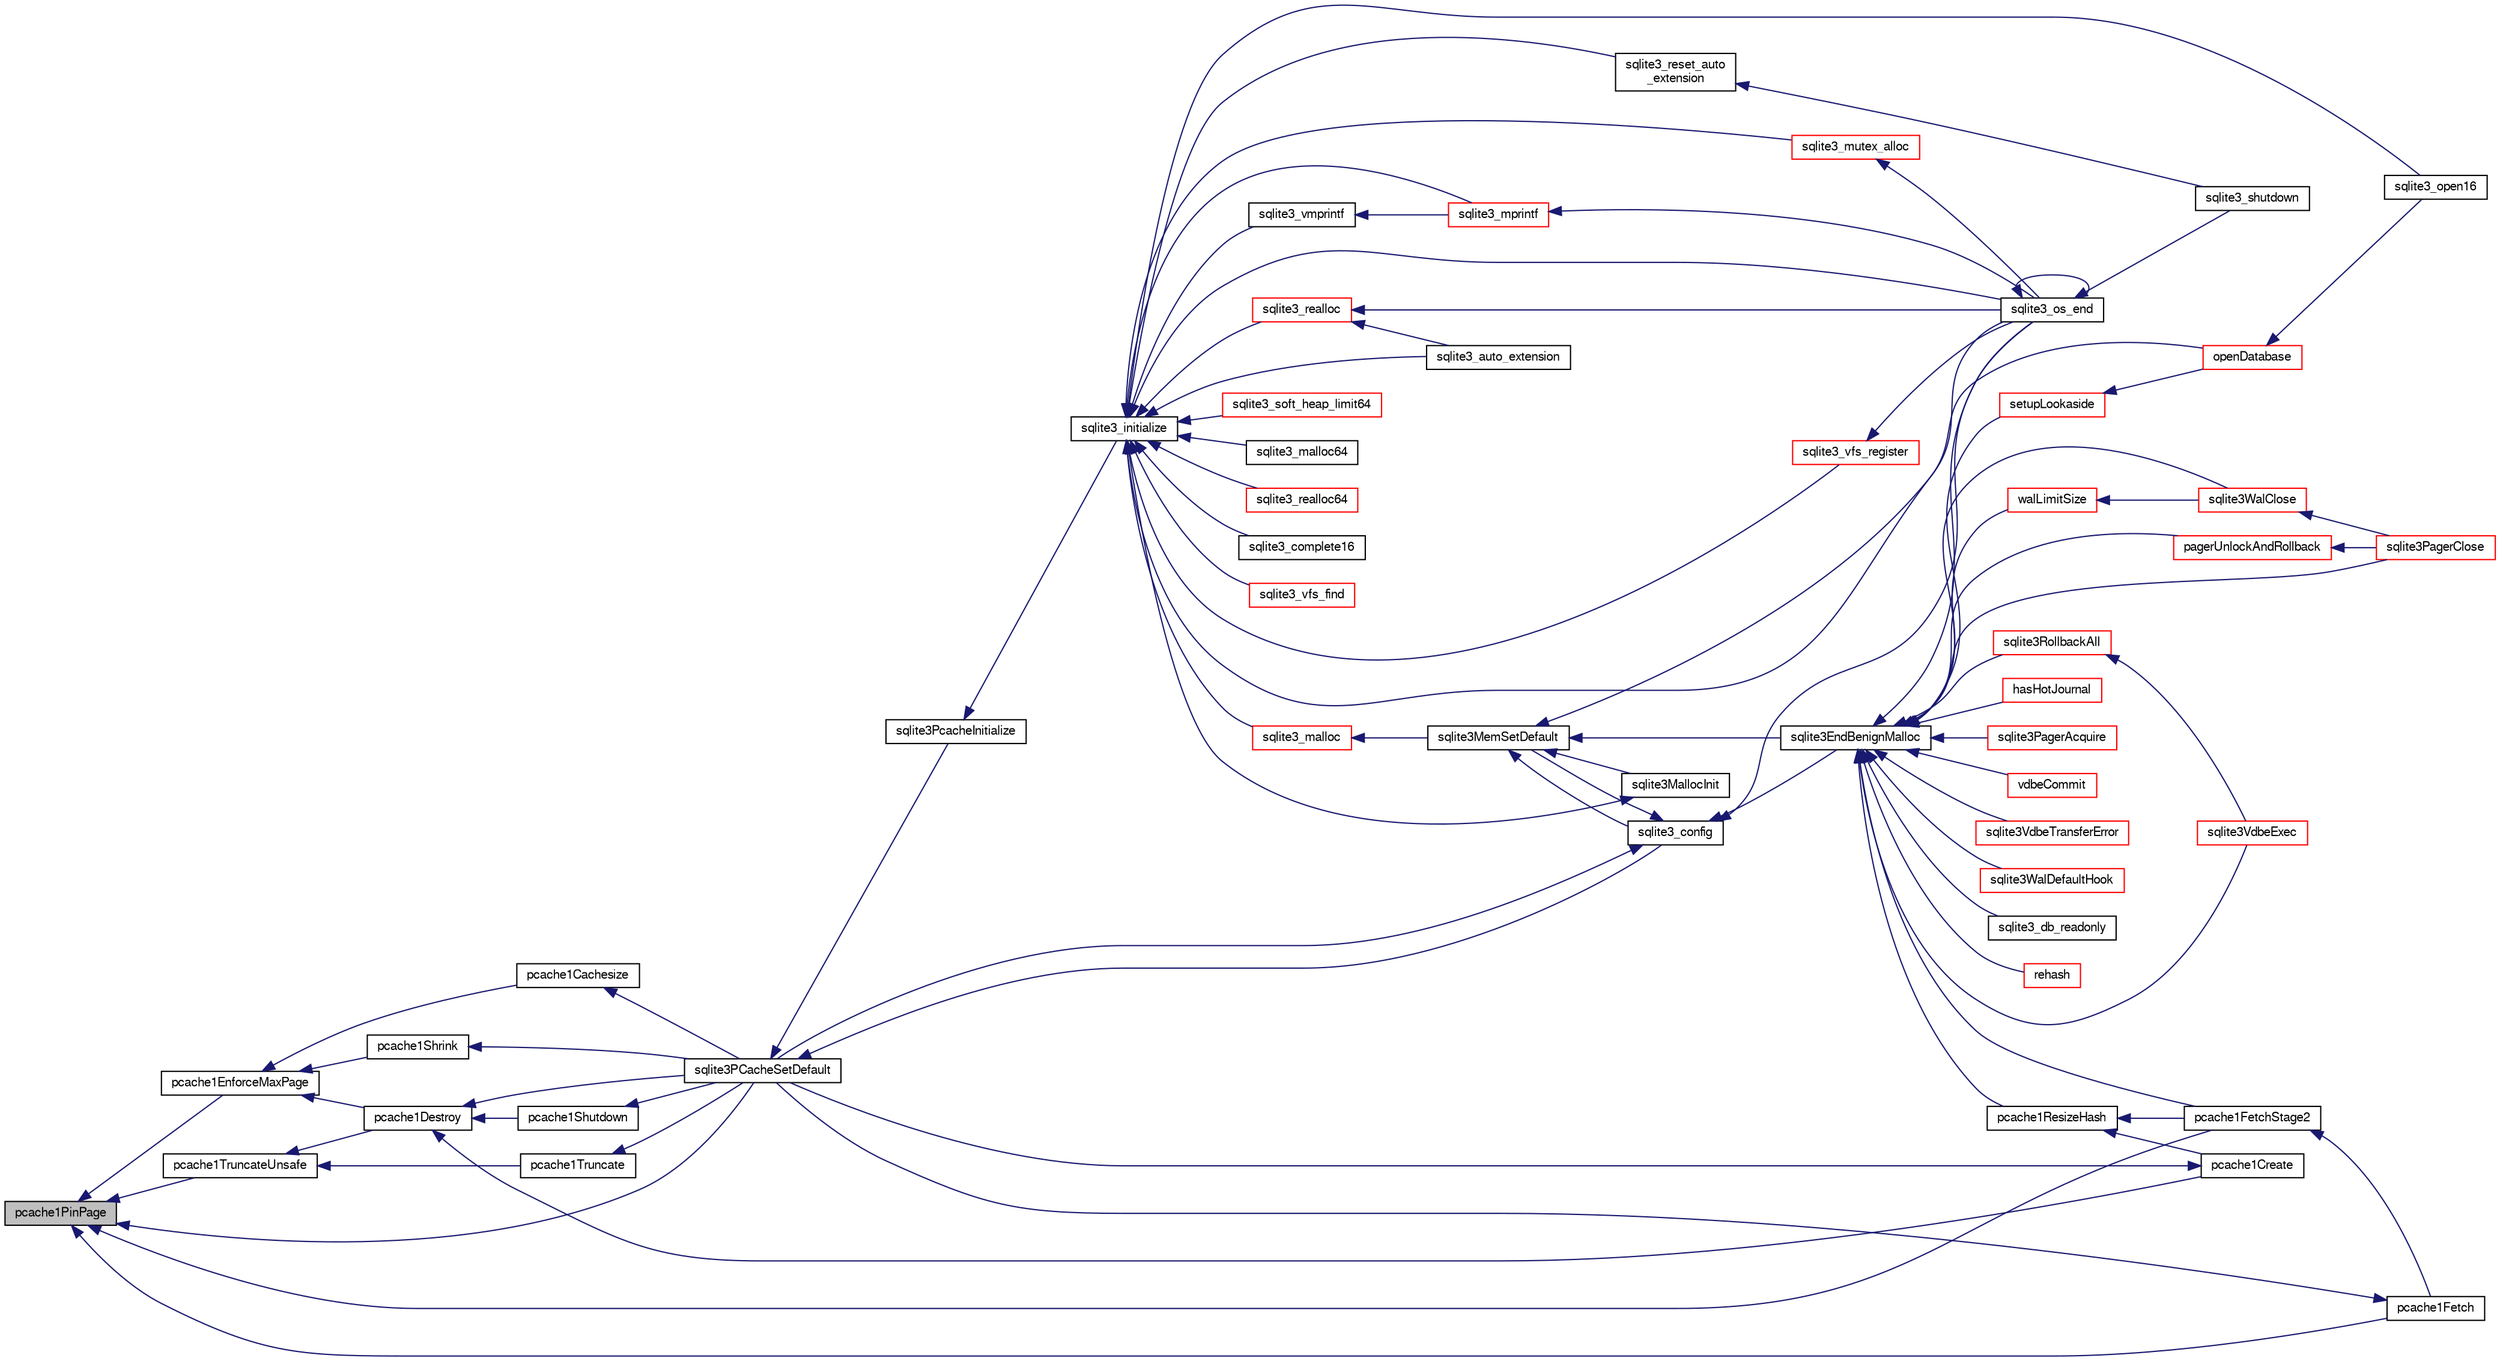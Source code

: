 digraph "pcache1PinPage"
{
  edge [fontname="FreeSans",fontsize="10",labelfontname="FreeSans",labelfontsize="10"];
  node [fontname="FreeSans",fontsize="10",shape=record];
  rankdir="LR";
  Node228306 [label="pcache1PinPage",height=0.2,width=0.4,color="black", fillcolor="grey75", style="filled", fontcolor="black"];
  Node228306 -> Node228307 [dir="back",color="midnightblue",fontsize="10",style="solid",fontname="FreeSans"];
  Node228307 [label="pcache1EnforceMaxPage",height=0.2,width=0.4,color="black", fillcolor="white", style="filled",URL="$sqlite3_8c.html#a984a14dae7f8f146ca82b94f587a1389"];
  Node228307 -> Node228308 [dir="back",color="midnightblue",fontsize="10",style="solid",fontname="FreeSans"];
  Node228308 [label="pcache1Cachesize",height=0.2,width=0.4,color="black", fillcolor="white", style="filled",URL="$sqlite3_8c.html#a071ef90a5e389826abcea7883ff2cd05"];
  Node228308 -> Node228309 [dir="back",color="midnightblue",fontsize="10",style="solid",fontname="FreeSans"];
  Node228309 [label="sqlite3PCacheSetDefault",height=0.2,width=0.4,color="black", fillcolor="white", style="filled",URL="$sqlite3_8c.html#a91974afe7709a742451438556ee0c70c"];
  Node228309 -> Node228310 [dir="back",color="midnightblue",fontsize="10",style="solid",fontname="FreeSans"];
  Node228310 [label="sqlite3PcacheInitialize",height=0.2,width=0.4,color="black", fillcolor="white", style="filled",URL="$sqlite3_8c.html#a2902c61ddc88bea002c4d69fe4052b1f"];
  Node228310 -> Node228311 [dir="back",color="midnightblue",fontsize="10",style="solid",fontname="FreeSans"];
  Node228311 [label="sqlite3_initialize",height=0.2,width=0.4,color="black", fillcolor="white", style="filled",URL="$sqlite3_8h.html#ab0c0ee2d5d4cf8b28e9572296a8861df"];
  Node228311 -> Node228312 [dir="back",color="midnightblue",fontsize="10",style="solid",fontname="FreeSans"];
  Node228312 [label="sqlite3_vfs_find",height=0.2,width=0.4,color="red", fillcolor="white", style="filled",URL="$sqlite3_8h.html#ac201a26de3dfa1d6deb8069eb8d95627"];
  Node228311 -> Node228722 [dir="back",color="midnightblue",fontsize="10",style="solid",fontname="FreeSans"];
  Node228722 [label="sqlite3_vfs_register",height=0.2,width=0.4,color="red", fillcolor="white", style="filled",URL="$sqlite3_8h.html#a7184b289ccd4c4c7200589137d88c4ae"];
  Node228722 -> Node228318 [dir="back",color="midnightblue",fontsize="10",style="solid",fontname="FreeSans"];
  Node228318 [label="sqlite3_os_end",height=0.2,width=0.4,color="black", fillcolor="white", style="filled",URL="$sqlite3_8h.html#a2288c95881ecca13d994e42b6a958906"];
  Node228318 -> Node228318 [dir="back",color="midnightblue",fontsize="10",style="solid",fontname="FreeSans"];
  Node228318 -> Node228319 [dir="back",color="midnightblue",fontsize="10",style="solid",fontname="FreeSans"];
  Node228319 [label="sqlite3_shutdown",height=0.2,width=0.4,color="black", fillcolor="white", style="filled",URL="$sqlite3_8h.html#aeaf9947fe863ba3d3aca061475e3af2e"];
  Node228311 -> Node228725 [dir="back",color="midnightblue",fontsize="10",style="solid",fontname="FreeSans"];
  Node228725 [label="sqlite3_mutex_alloc",height=0.2,width=0.4,color="red", fillcolor="white", style="filled",URL="$sqlite3_8h.html#aa3f89418cd18e99596435c958b29b650"];
  Node228725 -> Node228318 [dir="back",color="midnightblue",fontsize="10",style="solid",fontname="FreeSans"];
  Node228311 -> Node228729 [dir="back",color="midnightblue",fontsize="10",style="solid",fontname="FreeSans"];
  Node228729 [label="sqlite3_soft_heap_limit64",height=0.2,width=0.4,color="red", fillcolor="white", style="filled",URL="$sqlite3_8h.html#ab37b3a4d1652e3acb2c43d1252e6b852"];
  Node228311 -> Node228731 [dir="back",color="midnightblue",fontsize="10",style="solid",fontname="FreeSans"];
  Node228731 [label="sqlite3_malloc",height=0.2,width=0.4,color="red", fillcolor="white", style="filled",URL="$sqlite3_8h.html#a510e31845345737f17d86ce0b2328356"];
  Node228731 -> Node228732 [dir="back",color="midnightblue",fontsize="10",style="solid",fontname="FreeSans"];
  Node228732 [label="sqlite3MemSetDefault",height=0.2,width=0.4,color="black", fillcolor="white", style="filled",URL="$sqlite3_8c.html#a162fbfd727e92c5f8f72625b5ff62549"];
  Node228732 -> Node228733 [dir="back",color="midnightblue",fontsize="10",style="solid",fontname="FreeSans"];
  Node228733 [label="sqlite3EndBenignMalloc",height=0.2,width=0.4,color="black", fillcolor="white", style="filled",URL="$sqlite3_8c.html#a4582127cc64d483dc66c7acf9d8d8fbb"];
  Node228733 -> Node228734 [dir="back",color="midnightblue",fontsize="10",style="solid",fontname="FreeSans"];
  Node228734 [label="rehash",height=0.2,width=0.4,color="red", fillcolor="white", style="filled",URL="$sqlite3_8c.html#a4851529638f6c7af16239ee6e2dcc628"];
  Node228733 -> Node228318 [dir="back",color="midnightblue",fontsize="10",style="solid",fontname="FreeSans"];
  Node228733 -> Node228783 [dir="back",color="midnightblue",fontsize="10",style="solid",fontname="FreeSans"];
  Node228783 [label="pcache1ResizeHash",height=0.2,width=0.4,color="black", fillcolor="white", style="filled",URL="$sqlite3_8c.html#a7795922581c79a689c6e954dad69c037"];
  Node228783 -> Node228784 [dir="back",color="midnightblue",fontsize="10",style="solid",fontname="FreeSans"];
  Node228784 [label="pcache1Create",height=0.2,width=0.4,color="black", fillcolor="white", style="filled",URL="$sqlite3_8c.html#a44cfeb7ecaf2b6aa54934d3deaee8919"];
  Node228784 -> Node228309 [dir="back",color="midnightblue",fontsize="10",style="solid",fontname="FreeSans"];
  Node228783 -> Node228785 [dir="back",color="midnightblue",fontsize="10",style="solid",fontname="FreeSans"];
  Node228785 [label="pcache1FetchStage2",height=0.2,width=0.4,color="black", fillcolor="white", style="filled",URL="$sqlite3_8c.html#a30a4ee80ec88f9eb4ade1424d99585b5"];
  Node228785 -> Node228786 [dir="back",color="midnightblue",fontsize="10",style="solid",fontname="FreeSans"];
  Node228786 [label="pcache1Fetch",height=0.2,width=0.4,color="black", fillcolor="white", style="filled",URL="$sqlite3_8c.html#a745bc37e2a945b10e6b23a6fe6c35411"];
  Node228786 -> Node228309 [dir="back",color="midnightblue",fontsize="10",style="solid",fontname="FreeSans"];
  Node228733 -> Node228785 [dir="back",color="midnightblue",fontsize="10",style="solid",fontname="FreeSans"];
  Node228733 -> Node228667 [dir="back",color="midnightblue",fontsize="10",style="solid",fontname="FreeSans"];
  Node228667 [label="pagerUnlockAndRollback",height=0.2,width=0.4,color="red", fillcolor="white", style="filled",URL="$sqlite3_8c.html#a02d96b7bf62c3b13ba905d168914518c"];
  Node228667 -> Node228668 [dir="back",color="midnightblue",fontsize="10",style="solid",fontname="FreeSans"];
  Node228668 [label="sqlite3PagerClose",height=0.2,width=0.4,color="red", fillcolor="white", style="filled",URL="$sqlite3_8c.html#af94b1f96b60689fd09422cce2c85f53f"];
  Node228733 -> Node228668 [dir="back",color="midnightblue",fontsize="10",style="solid",fontname="FreeSans"];
  Node228733 -> Node228787 [dir="back",color="midnightblue",fontsize="10",style="solid",fontname="FreeSans"];
  Node228787 [label="hasHotJournal",height=0.2,width=0.4,color="red", fillcolor="white", style="filled",URL="$sqlite3_8c.html#a875dc699b7a0e8ab6ba19170e5096d5e"];
  Node228733 -> Node228670 [dir="back",color="midnightblue",fontsize="10",style="solid",fontname="FreeSans"];
  Node228670 [label="sqlite3PagerAcquire",height=0.2,width=0.4,color="red", fillcolor="white", style="filled",URL="$sqlite3_8c.html#a22a53daafd2bd778cda390312651f994"];
  Node228733 -> Node228788 [dir="back",color="midnightblue",fontsize="10",style="solid",fontname="FreeSans"];
  Node228788 [label="walLimitSize",height=0.2,width=0.4,color="red", fillcolor="white", style="filled",URL="$sqlite3_8c.html#a7d814227c8fb4a3441c42e9f2fdade3b"];
  Node228788 -> Node228789 [dir="back",color="midnightblue",fontsize="10",style="solid",fontname="FreeSans"];
  Node228789 [label="sqlite3WalClose",height=0.2,width=0.4,color="red", fillcolor="white", style="filled",URL="$sqlite3_8c.html#abfd7d36ec6ea41ecb2717dd4c6b0571e"];
  Node228789 -> Node228668 [dir="back",color="midnightblue",fontsize="10",style="solid",fontname="FreeSans"];
  Node228733 -> Node228789 [dir="back",color="midnightblue",fontsize="10",style="solid",fontname="FreeSans"];
  Node228733 -> Node228596 [dir="back",color="midnightblue",fontsize="10",style="solid",fontname="FreeSans"];
  Node228596 [label="vdbeCommit",height=0.2,width=0.4,color="red", fillcolor="white", style="filled",URL="$sqlite3_8c.html#a5d7f1e0625451b987728f600cfe1b92d"];
  Node228733 -> Node228791 [dir="back",color="midnightblue",fontsize="10",style="solid",fontname="FreeSans"];
  Node228791 [label="sqlite3VdbeTransferError",height=0.2,width=0.4,color="red", fillcolor="white", style="filled",URL="$sqlite3_8c.html#aaf4a567b51602bb6d7bb150e6c72de69"];
  Node228733 -> Node228327 [dir="back",color="midnightblue",fontsize="10",style="solid",fontname="FreeSans"];
  Node228327 [label="sqlite3VdbeExec",height=0.2,width=0.4,color="red", fillcolor="white", style="filled",URL="$sqlite3_8c.html#a8ce40a614bdc56719c4d642b1e4dfb21"];
  Node228733 -> Node228792 [dir="back",color="midnightblue",fontsize="10",style="solid",fontname="FreeSans"];
  Node228792 [label="setupLookaside",height=0.2,width=0.4,color="red", fillcolor="white", style="filled",URL="$sqlite3_8c.html#a83e30e8059c0e1a0537a569a91ce81e5"];
  Node228792 -> Node228562 [dir="back",color="midnightblue",fontsize="10",style="solid",fontname="FreeSans"];
  Node228562 [label="openDatabase",height=0.2,width=0.4,color="red", fillcolor="white", style="filled",URL="$sqlite3_8c.html#a6a9c3bc3a64234e863413f41db473758"];
  Node228562 -> Node228565 [dir="back",color="midnightblue",fontsize="10",style="solid",fontname="FreeSans"];
  Node228565 [label="sqlite3_open16",height=0.2,width=0.4,color="black", fillcolor="white", style="filled",URL="$sqlite3_8h.html#adbc401bb96713f32e553db32f6f3ca33"];
  Node228733 -> Node228545 [dir="back",color="midnightblue",fontsize="10",style="solid",fontname="FreeSans"];
  Node228545 [label="sqlite3RollbackAll",height=0.2,width=0.4,color="red", fillcolor="white", style="filled",URL="$sqlite3_8c.html#ad902dd388d73208539f557962e3fe6bb"];
  Node228545 -> Node228327 [dir="back",color="midnightblue",fontsize="10",style="solid",fontname="FreeSans"];
  Node228733 -> Node228794 [dir="back",color="midnightblue",fontsize="10",style="solid",fontname="FreeSans"];
  Node228794 [label="sqlite3WalDefaultHook",height=0.2,width=0.4,color="red", fillcolor="white", style="filled",URL="$sqlite3_8c.html#a4a9ed7c3fcab46b3d82eb79ede8c4f77"];
  Node228733 -> Node228796 [dir="back",color="midnightblue",fontsize="10",style="solid",fontname="FreeSans"];
  Node228796 [label="sqlite3_db_readonly",height=0.2,width=0.4,color="black", fillcolor="white", style="filled",URL="$sqlite3_8h.html#a96c378e7022e7a8a375e23f7fc662cdd"];
  Node228732 -> Node228797 [dir="back",color="midnightblue",fontsize="10",style="solid",fontname="FreeSans"];
  Node228797 [label="sqlite3MallocInit",height=0.2,width=0.4,color="black", fillcolor="white", style="filled",URL="$sqlite3_8c.html#a9e06f9e7cad0d83ce80ab493c9533552"];
  Node228797 -> Node228311 [dir="back",color="midnightblue",fontsize="10",style="solid",fontname="FreeSans"];
  Node228732 -> Node228318 [dir="back",color="midnightblue",fontsize="10",style="solid",fontname="FreeSans"];
  Node228732 -> Node228798 [dir="back",color="midnightblue",fontsize="10",style="solid",fontname="FreeSans"];
  Node228798 [label="sqlite3_config",height=0.2,width=0.4,color="black", fillcolor="white", style="filled",URL="$sqlite3_8h.html#a74ad420b6f26bc06a04ff6ecec8a8c91"];
  Node228798 -> Node228733 [dir="back",color="midnightblue",fontsize="10",style="solid",fontname="FreeSans"];
  Node228798 -> Node228732 [dir="back",color="midnightblue",fontsize="10",style="solid",fontname="FreeSans"];
  Node228798 -> Node228318 [dir="back",color="midnightblue",fontsize="10",style="solid",fontname="FreeSans"];
  Node228798 -> Node228309 [dir="back",color="midnightblue",fontsize="10",style="solid",fontname="FreeSans"];
  Node228311 -> Node229066 [dir="back",color="midnightblue",fontsize="10",style="solid",fontname="FreeSans"];
  Node229066 [label="sqlite3_malloc64",height=0.2,width=0.4,color="black", fillcolor="white", style="filled",URL="$sqlite3_8h.html#a12b7ee85e539ea28c130c5c75b96a82a"];
  Node228311 -> Node229067 [dir="back",color="midnightblue",fontsize="10",style="solid",fontname="FreeSans"];
  Node229067 [label="sqlite3_realloc",height=0.2,width=0.4,color="red", fillcolor="white", style="filled",URL="$sqlite3_8h.html#a627f0eeface58024ef47403d8cc76b35"];
  Node229067 -> Node228318 [dir="back",color="midnightblue",fontsize="10",style="solid",fontname="FreeSans"];
  Node229067 -> Node229083 [dir="back",color="midnightblue",fontsize="10",style="solid",fontname="FreeSans"];
  Node229083 [label="sqlite3_auto_extension",height=0.2,width=0.4,color="black", fillcolor="white", style="filled",URL="$sqlite3_8h.html#a85a95b45e94f6bcd52aa39b6acdb36d7"];
  Node228311 -> Node229085 [dir="back",color="midnightblue",fontsize="10",style="solid",fontname="FreeSans"];
  Node229085 [label="sqlite3_realloc64",height=0.2,width=0.4,color="red", fillcolor="white", style="filled",URL="$sqlite3_8h.html#afe88c85e9f864a3fd92941cad197245d"];
  Node228311 -> Node228873 [dir="back",color="midnightblue",fontsize="10",style="solid",fontname="FreeSans"];
  Node228873 [label="sqlite3_vmprintf",height=0.2,width=0.4,color="black", fillcolor="white", style="filled",URL="$sqlite3_8h.html#ac240de67ddf003828f16a6d9dd3fa3ca"];
  Node228873 -> Node228874 [dir="back",color="midnightblue",fontsize="10",style="solid",fontname="FreeSans"];
  Node228874 [label="sqlite3_mprintf",height=0.2,width=0.4,color="red", fillcolor="white", style="filled",URL="$sqlite3_8h.html#a9533933e57f7ccbb48c32041ce3a8862"];
  Node228874 -> Node228318 [dir="back",color="midnightblue",fontsize="10",style="solid",fontname="FreeSans"];
  Node228311 -> Node228874 [dir="back",color="midnightblue",fontsize="10",style="solid",fontname="FreeSans"];
  Node228311 -> Node228318 [dir="back",color="midnightblue",fontsize="10",style="solid",fontname="FreeSans"];
  Node228311 -> Node229083 [dir="back",color="midnightblue",fontsize="10",style="solid",fontname="FreeSans"];
  Node228311 -> Node229185 [dir="back",color="midnightblue",fontsize="10",style="solid",fontname="FreeSans"];
  Node229185 [label="sqlite3_reset_auto\l_extension",height=0.2,width=0.4,color="black", fillcolor="white", style="filled",URL="$sqlite3_8h.html#ac33f4064ae6690cada7bdc89e8153ffc"];
  Node229185 -> Node228319 [dir="back",color="midnightblue",fontsize="10",style="solid",fontname="FreeSans"];
  Node228311 -> Node229050 [dir="back",color="midnightblue",fontsize="10",style="solid",fontname="FreeSans"];
  Node229050 [label="sqlite3_complete16",height=0.2,width=0.4,color="black", fillcolor="white", style="filled",URL="$sqlite3_8h.html#a3260341c2ef82787acca48414a1d03a1"];
  Node228311 -> Node228562 [dir="back",color="midnightblue",fontsize="10",style="solid",fontname="FreeSans"];
  Node228311 -> Node228565 [dir="back",color="midnightblue",fontsize="10",style="solid",fontname="FreeSans"];
  Node228309 -> Node228798 [dir="back",color="midnightblue",fontsize="10",style="solid",fontname="FreeSans"];
  Node228307 -> Node229186 [dir="back",color="midnightblue",fontsize="10",style="solid",fontname="FreeSans"];
  Node229186 [label="pcache1Shrink",height=0.2,width=0.4,color="black", fillcolor="white", style="filled",URL="$sqlite3_8c.html#a7f62f5f6d03ab88020fa8e2ab80ca38e"];
  Node229186 -> Node228309 [dir="back",color="midnightblue",fontsize="10",style="solid",fontname="FreeSans"];
  Node228307 -> Node229187 [dir="back",color="midnightblue",fontsize="10",style="solid",fontname="FreeSans"];
  Node229187 [label="pcache1Destroy",height=0.2,width=0.4,color="black", fillcolor="white", style="filled",URL="$sqlite3_8c.html#af128220dedcda78a71f3283ece247258"];
  Node229187 -> Node229188 [dir="back",color="midnightblue",fontsize="10",style="solid",fontname="FreeSans"];
  Node229188 [label="pcache1Shutdown",height=0.2,width=0.4,color="black", fillcolor="white", style="filled",URL="$sqlite3_8c.html#a707b7714a99d68e6858d4305b2a02579"];
  Node229188 -> Node228309 [dir="back",color="midnightblue",fontsize="10",style="solid",fontname="FreeSans"];
  Node229187 -> Node228784 [dir="back",color="midnightblue",fontsize="10",style="solid",fontname="FreeSans"];
  Node229187 -> Node228309 [dir="back",color="midnightblue",fontsize="10",style="solid",fontname="FreeSans"];
  Node228306 -> Node229189 [dir="back",color="midnightblue",fontsize="10",style="solid",fontname="FreeSans"];
  Node229189 [label="pcache1TruncateUnsafe",height=0.2,width=0.4,color="black", fillcolor="white", style="filled",URL="$sqlite3_8c.html#a95d9a0e421b47a80bd282a8b68929210"];
  Node229189 -> Node229190 [dir="back",color="midnightblue",fontsize="10",style="solid",fontname="FreeSans"];
  Node229190 [label="pcache1Truncate",height=0.2,width=0.4,color="black", fillcolor="white", style="filled",URL="$sqlite3_8c.html#ab21c5f71467aa7cfe1d1da105ecab289"];
  Node229190 -> Node228309 [dir="back",color="midnightblue",fontsize="10",style="solid",fontname="FreeSans"];
  Node229189 -> Node229187 [dir="back",color="midnightblue",fontsize="10",style="solid",fontname="FreeSans"];
  Node228306 -> Node228785 [dir="back",color="midnightblue",fontsize="10",style="solid",fontname="FreeSans"];
  Node228306 -> Node228786 [dir="back",color="midnightblue",fontsize="10",style="solid",fontname="FreeSans"];
  Node228306 -> Node228309 [dir="back",color="midnightblue",fontsize="10",style="solid",fontname="FreeSans"];
}
